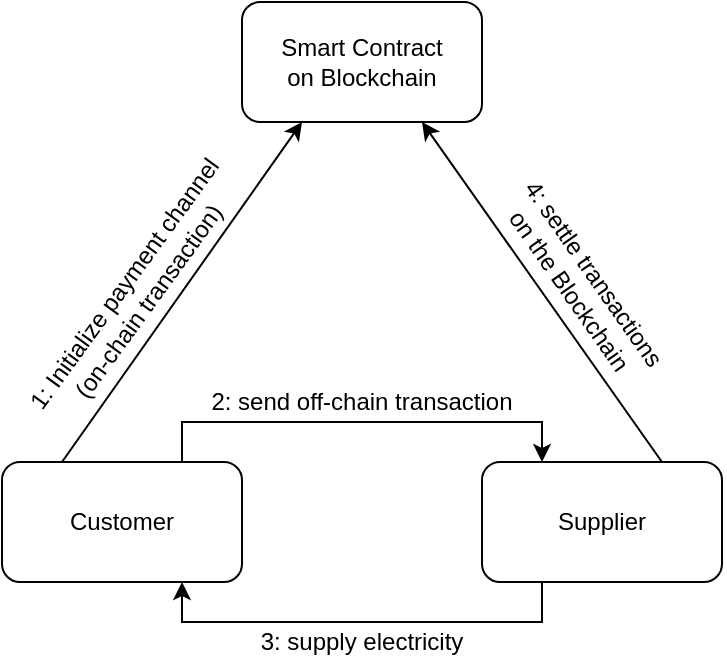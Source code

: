 <mxfile version="10.7.3" type="device"><diagram id="8UuU2spQOwDCb5C7BWqf" name="Page-1"><mxGraphModel dx="918" dy="567" grid="1" gridSize="10" guides="1" tooltips="1" connect="1" arrows="1" fold="1" page="1" pageScale="1" pageWidth="827" pageHeight="1169" math="0" shadow="0"><root><mxCell id="0"/><mxCell id="1" parent="0"/><mxCell id="aUYHuzI4Gdgob4E3jLD0-1" value="Smart Contract&lt;br&gt;on Blockchain&lt;br&gt;" style="rounded=1;whiteSpace=wrap;html=1;" vertex="1" parent="1"><mxGeometry x="353" y="70" width="120" height="60" as="geometry"/></mxCell><mxCell id="aUYHuzI4Gdgob4E3jLD0-8" style="edgeStyle=orthogonalEdgeStyle;orthogonalLoop=1;jettySize=auto;html=1;exitX=0.75;exitY=0;exitDx=0;exitDy=0;entryX=0.25;entryY=0;entryDx=0;entryDy=0;rounded=0;" edge="1" parent="1" source="aUYHuzI4Gdgob4E3jLD0-3" target="aUYHuzI4Gdgob4E3jLD0-4"><mxGeometry relative="1" as="geometry"><Array as="points"><mxPoint x="323" y="280"/><mxPoint x="503" y="280"/></Array></mxGeometry></mxCell><mxCell id="aUYHuzI4Gdgob4E3jLD0-3" value="Customer" style="rounded=1;whiteSpace=wrap;html=1;" vertex="1" parent="1"><mxGeometry x="233" y="300" width="120" height="60" as="geometry"/></mxCell><mxCell id="aUYHuzI4Gdgob4E3jLD0-9" style="edgeStyle=orthogonalEdgeStyle;rounded=0;orthogonalLoop=1;jettySize=auto;html=1;exitX=0.25;exitY=1;exitDx=0;exitDy=0;entryX=0.75;entryY=1;entryDx=0;entryDy=0;" edge="1" parent="1" source="aUYHuzI4Gdgob4E3jLD0-4" target="aUYHuzI4Gdgob4E3jLD0-3"><mxGeometry relative="1" as="geometry"/></mxCell><mxCell id="aUYHuzI4Gdgob4E3jLD0-4" value="Supplier" style="rounded=1;whiteSpace=wrap;html=1;" vertex="1" parent="1"><mxGeometry x="473" y="300" width="120" height="60" as="geometry"/></mxCell><mxCell id="aUYHuzI4Gdgob4E3jLD0-6" value="" style="endArrow=classic;html=1;exitX=0.25;exitY=0;exitDx=0;exitDy=0;entryX=0.25;entryY=1;entryDx=0;entryDy=0;" edge="1" parent="1" source="aUYHuzI4Gdgob4E3jLD0-3" target="aUYHuzI4Gdgob4E3jLD0-1"><mxGeometry width="50" height="50" relative="1" as="geometry"><mxPoint x="268" y="200" as="sourcePoint"/><mxPoint x="318" y="150" as="targetPoint"/></mxGeometry></mxCell><mxCell id="aUYHuzI4Gdgob4E3jLD0-7" value="" style="endArrow=classic;html=1;exitX=0.75;exitY=0;exitDx=0;exitDy=0;entryX=0.75;entryY=1;entryDx=0;entryDy=0;" edge="1" parent="1" source="aUYHuzI4Gdgob4E3jLD0-4" target="aUYHuzI4Gdgob4E3jLD0-1"><mxGeometry width="50" height="50" relative="1" as="geometry"><mxPoint x="520" y="190" as="sourcePoint"/><mxPoint x="570" y="140" as="targetPoint"/></mxGeometry></mxCell><mxCell id="aUYHuzI4Gdgob4E3jLD0-10" value="1: Initialize payment channel&lt;br&gt;(on-chain transaction)&lt;br&gt;" style="text;html=1;strokeColor=none;fillColor=none;align=center;verticalAlign=middle;whiteSpace=wrap;rounded=0;rotation=306;" vertex="1" parent="1"><mxGeometry x="210" y="205" width="180" height="20" as="geometry"/></mxCell><mxCell id="aUYHuzI4Gdgob4E3jLD0-11" value="2: send off-chain transaction" style="text;html=1;strokeColor=none;fillColor=none;align=center;verticalAlign=middle;whiteSpace=wrap;rounded=0;" vertex="1" parent="1"><mxGeometry x="328" y="260" width="170" height="20" as="geometry"/></mxCell><mxCell id="aUYHuzI4Gdgob4E3jLD0-12" value="3: supply electricity" style="text;html=1;strokeColor=none;fillColor=none;align=center;verticalAlign=middle;whiteSpace=wrap;rounded=0;" vertex="1" parent="1"><mxGeometry x="318" y="380" width="190" height="20" as="geometry"/></mxCell><mxCell id="aUYHuzI4Gdgob4E3jLD0-13" value="4: settle transactions&lt;br&gt;on the Blockchain" style="text;html=1;strokeColor=none;fillColor=none;align=center;verticalAlign=middle;whiteSpace=wrap;rounded=0;rotation=55;" vertex="1" parent="1"><mxGeometry x="413" y="200" width="220" height="20" as="geometry"/></mxCell></root></mxGraphModel></diagram></mxfile>